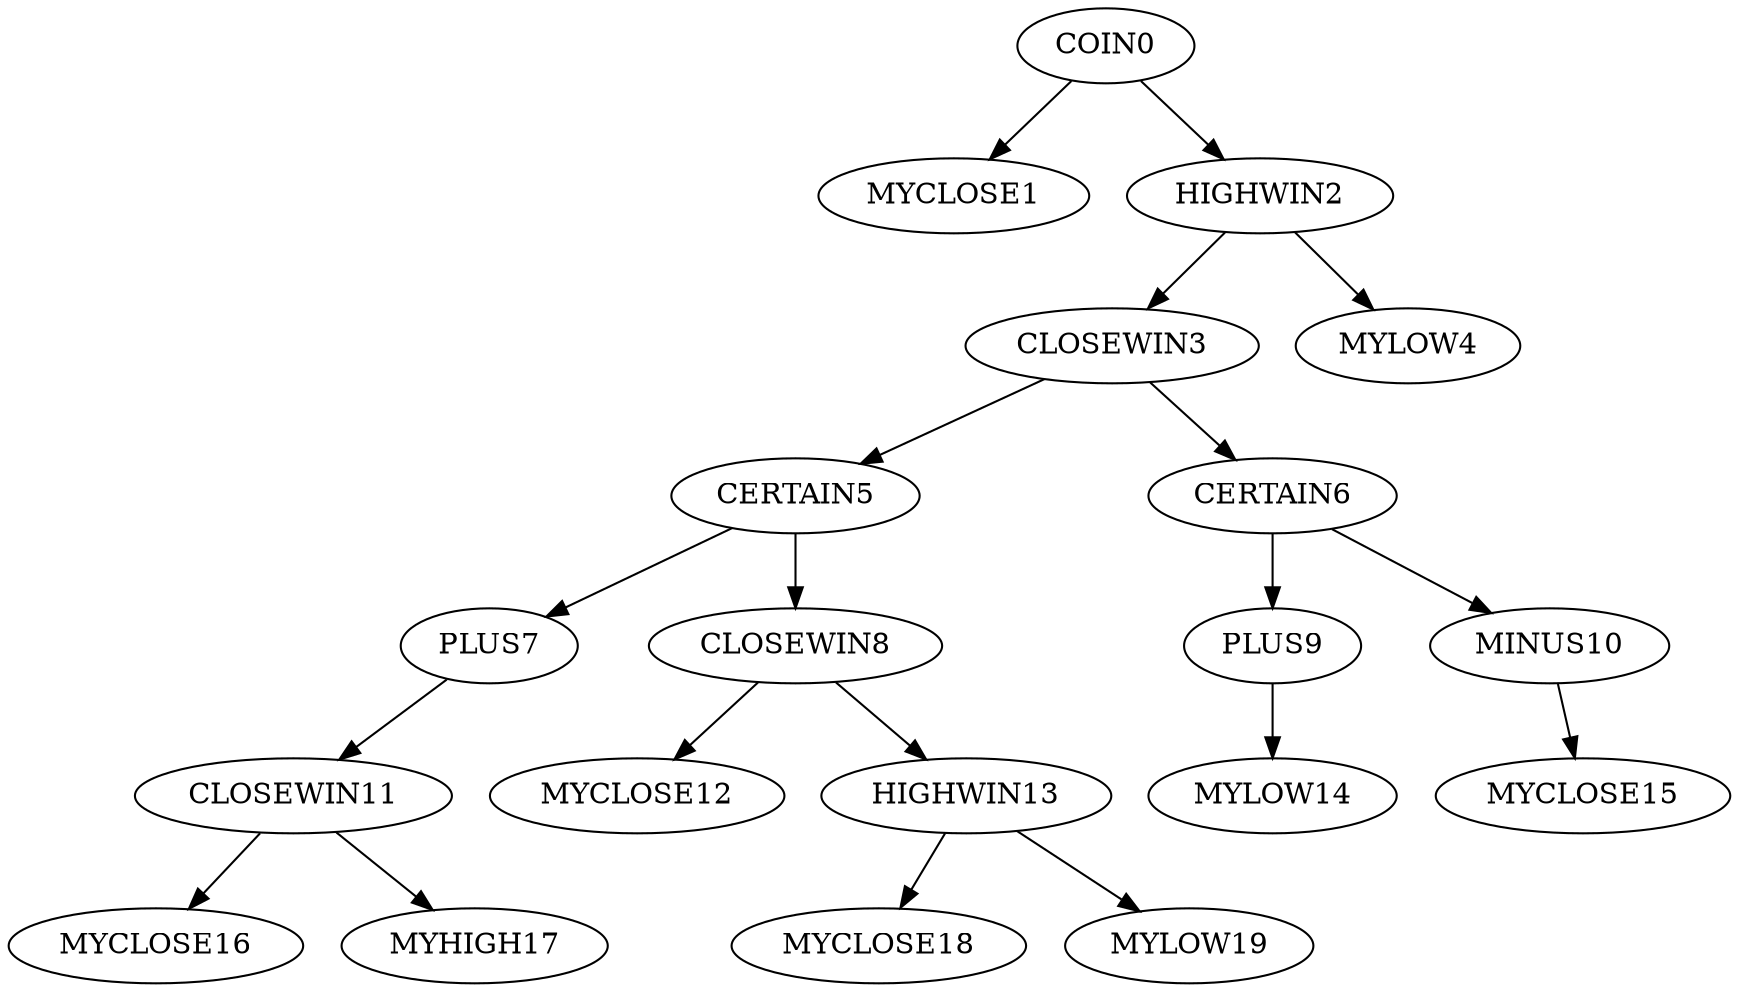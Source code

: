 digraph T {
	COIN0 -> MYCLOSE1;
	COIN0 -> HIGHWIN2;
	HIGHWIN2 -> CLOSEWIN3;
	HIGHWIN2 -> MYLOW4;
	CLOSEWIN3 -> CERTAIN5;
	CLOSEWIN3 -> CERTAIN6;
	CERTAIN5 -> PLUS7;
	CERTAIN5 -> CLOSEWIN8;
	CERTAIN6 -> PLUS9;
	CERTAIN6 -> MINUS10;
	PLUS7 -> CLOSEWIN11;
	CLOSEWIN8 -> MYCLOSE12;
	CLOSEWIN8 -> HIGHWIN13;
	PLUS9 -> MYLOW14;
	MINUS10 -> MYCLOSE15;
	CLOSEWIN11 -> MYCLOSE16;
	CLOSEWIN11 -> MYHIGH17;
	HIGHWIN13 -> MYCLOSE18;
	HIGHWIN13 -> MYLOW19;
}